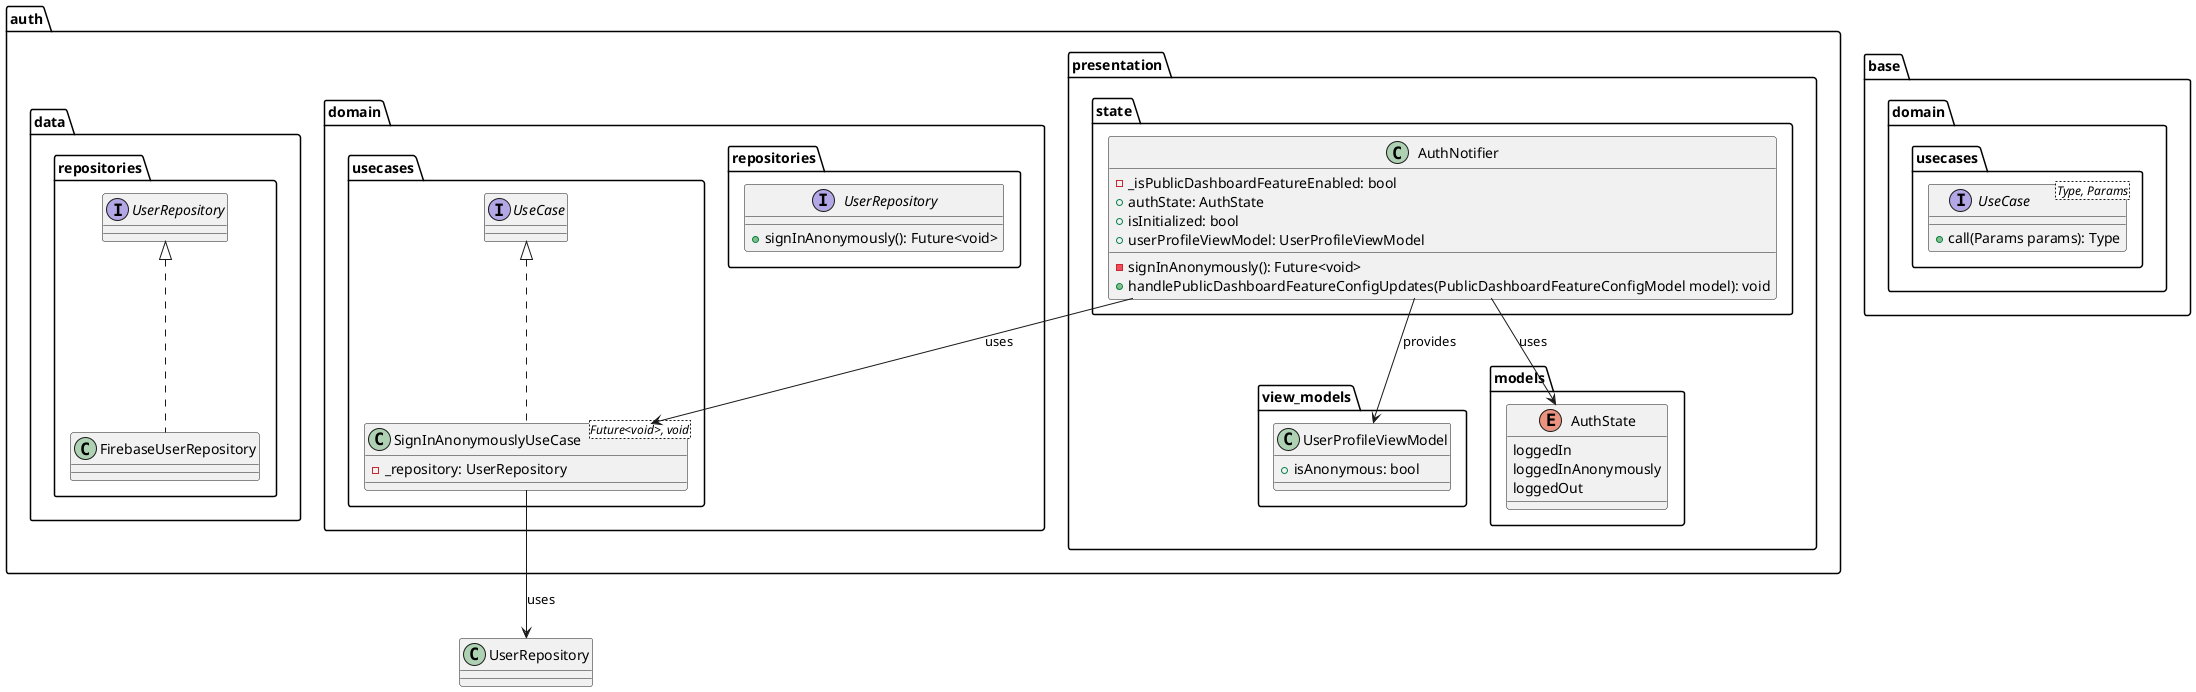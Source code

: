 @startuml public_dashboard_auth_class_diagram

package base.domain.usecases {
    interface UseCase<Type, Params> {
        + call(Params params): Type
    }
}

package auth {
    package presentation {
        package view_models {
            class UserProfileViewModel {
                + isAnonymous: bool
            }
        }

        package models {
            enum AuthState {
                 loggedIn
                 loggedInAnonymously
                 loggedOut
            }
        }

        package state {
            class AuthNotifier {
                - _isPublicDashboardFeatureEnabled: bool
                + authState: AuthState
                + isInitialized: bool
                + userProfileViewModel: UserProfileViewModel
                - signInAnonymously(): Future<void>
                + handlePublicDashboardFeatureConfigUpdates(PublicDashboardFeatureConfigModel model): void
            }
        }
    }

    package domain {
        package repositories {
            interface UserRepository {
                + signInAnonymously(): Future<void>
            }
        }

        package usecases {
            class SignInAnonymouslyUseCase<Future<void>, void> implements UseCase {
                - _repository: UserRepository
            }
        }
    }

    package data.repositories {
        class FirebaseUserRepository implements UserRepository {}
    }
}

SignInAnonymouslyUseCase --> UserRepository: uses
AuthNotifier --> SignInAnonymouslyUseCase: uses
AuthNotifier --> AuthState: uses
AuthNotifier --> UserProfileViewModel: provides
@enduml
